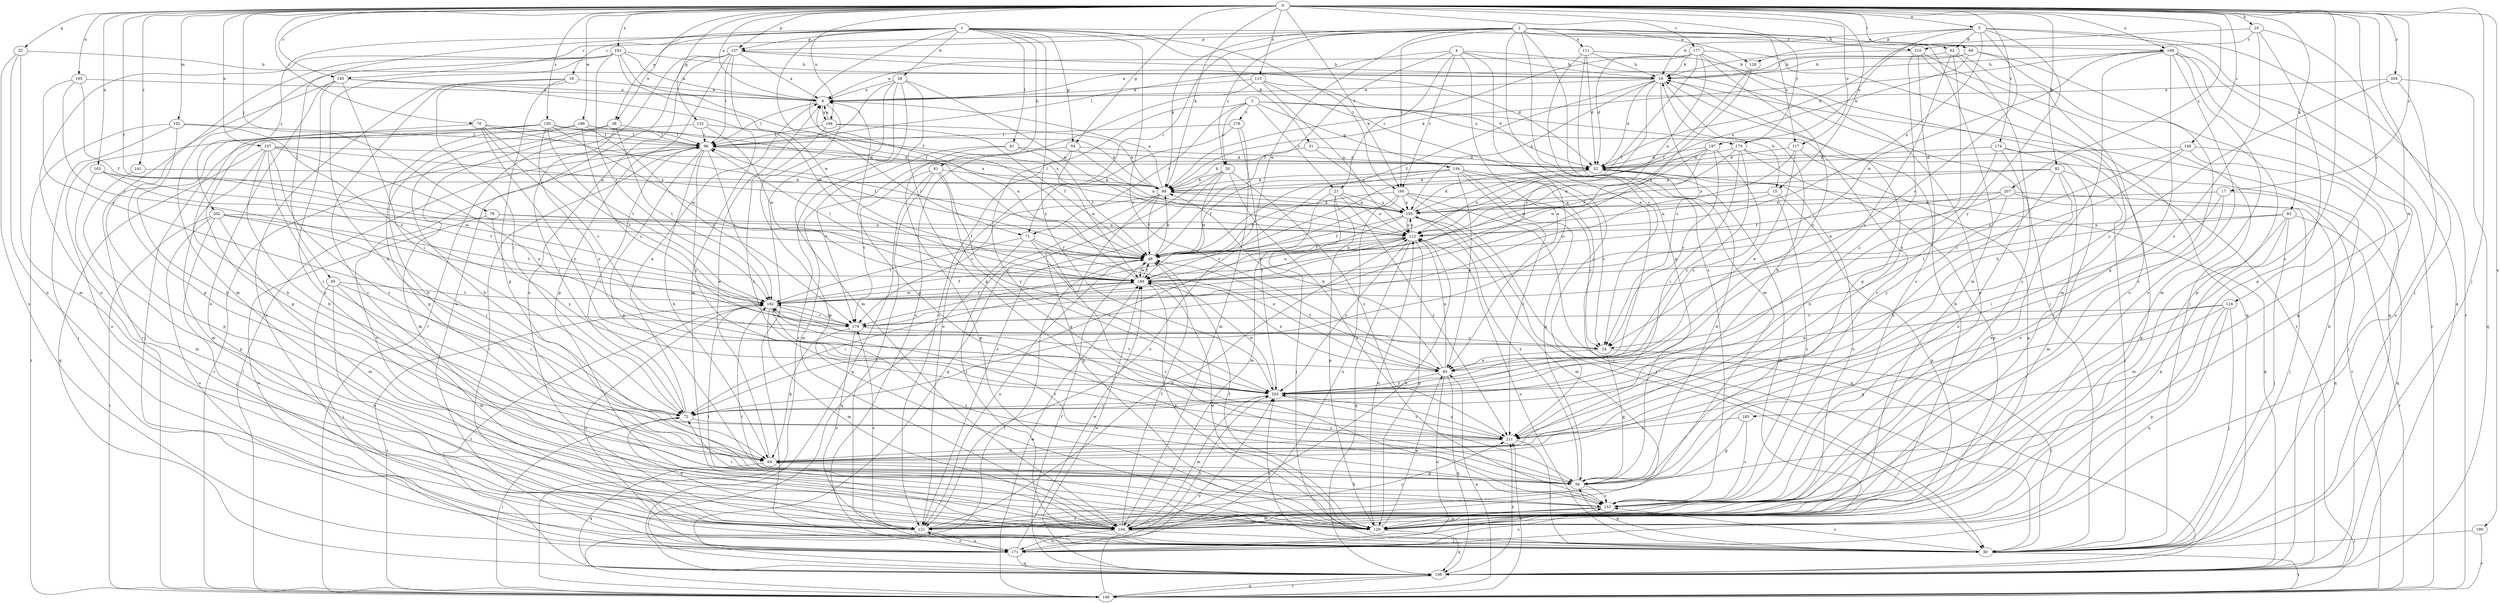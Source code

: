strict digraph  {
0;
1;
2;
3;
4;
5;
8;
10;
15;
16;
17;
18;
20;
21;
24;
28;
31;
32;
38;
40;
48;
52;
54;
56;
61;
62;
64;
69;
70;
71;
72;
76;
80;
82;
83;
88;
91;
95;
96;
102;
104;
107;
111;
112;
113;
114;
117;
121;
127;
128;
129;
132;
134;
136;
141;
145;
146;
148;
150;
153;
160;
162;
163;
165;
168;
170;
171;
174;
177;
178;
179;
185;
186;
188;
190;
192;
194;
195;
197;
202;
203;
204;
207;
210;
211;
0 -> 5  [label=a];
0 -> 8  [label=a];
0 -> 10  [label=b];
0 -> 15  [label=b];
0 -> 17  [label=c];
0 -> 38  [label=e];
0 -> 48  [label=f];
0 -> 52  [label=g];
0 -> 54  [label=g];
0 -> 69  [label=i];
0 -> 70  [label=i];
0 -> 76  [label=j];
0 -> 80  [label=j];
0 -> 82  [label=k];
0 -> 83  [label=k];
0 -> 88  [label=k];
0 -> 102  [label=m];
0 -> 107  [label=n];
0 -> 113  [label=o];
0 -> 114  [label=o];
0 -> 117  [label=o];
0 -> 127  [label=p];
0 -> 132  [label=q];
0 -> 141  [label=r];
0 -> 145  [label=r];
0 -> 148  [label=s];
0 -> 150  [label=s];
0 -> 153  [label=s];
0 -> 160  [label=t];
0 -> 163  [label=u];
0 -> 165  [label=u];
0 -> 168  [label=u];
0 -> 174  [label=v];
0 -> 177  [label=v];
0 -> 185  [label=w];
0 -> 186  [label=w];
0 -> 190  [label=x];
0 -> 192  [label=x];
0 -> 194  [label=x];
0 -> 197  [label=y];
0 -> 204  [label=z];
0 -> 207  [label=z];
1 -> 18  [label=c];
1 -> 28  [label=d];
1 -> 31  [label=d];
1 -> 38  [label=e];
1 -> 40  [label=e];
1 -> 48  [label=f];
1 -> 54  [label=g];
1 -> 61  [label=h];
1 -> 71  [label=i];
1 -> 91  [label=l];
1 -> 95  [label=l];
1 -> 127  [label=p];
1 -> 160  [label=t];
1 -> 202  [label=y];
1 -> 203  [label=y];
1 -> 210  [label=z];
2 -> 20  [label=c];
2 -> 40  [label=e];
2 -> 56  [label=g];
2 -> 62  [label=h];
2 -> 71  [label=i];
2 -> 88  [label=k];
2 -> 104  [label=m];
2 -> 111  [label=n];
2 -> 117  [label=o];
2 -> 127  [label=p];
2 -> 128  [label=p];
2 -> 145  [label=r];
2 -> 153  [label=s];
2 -> 160  [label=t];
2 -> 168  [label=u];
2 -> 188  [label=w];
3 -> 15  [label=b];
3 -> 20  [label=c];
3 -> 21  [label=c];
3 -> 71  [label=i];
3 -> 121  [label=o];
3 -> 134  [label=q];
3 -> 170  [label=u];
3 -> 178  [label=v];
4 -> 16  [label=b];
4 -> 21  [label=c];
4 -> 40  [label=e];
4 -> 48  [label=f];
4 -> 72  [label=i];
4 -> 80  [label=j];
4 -> 96  [label=l];
4 -> 160  [label=t];
5 -> 16  [label=b];
5 -> 24  [label=c];
5 -> 62  [label=h];
5 -> 112  [label=n];
5 -> 128  [label=p];
5 -> 136  [label=q];
5 -> 146  [label=r];
5 -> 170  [label=u];
5 -> 203  [label=y];
8 -> 96  [label=l];
8 -> 129  [label=p];
8 -> 194  [label=x];
10 -> 32  [label=d];
10 -> 80  [label=j];
10 -> 129  [label=p];
10 -> 210  [label=z];
10 -> 211  [label=z];
15 -> 112  [label=n];
15 -> 129  [label=p];
15 -> 153  [label=s];
15 -> 195  [label=x];
16 -> 8  [label=a];
16 -> 24  [label=c];
16 -> 32  [label=d];
16 -> 48  [label=f];
16 -> 56  [label=g];
16 -> 153  [label=s];
16 -> 179  [label=v];
16 -> 195  [label=x];
17 -> 72  [label=i];
17 -> 136  [label=q];
17 -> 195  [label=x];
17 -> 211  [label=z];
18 -> 8  [label=a];
18 -> 56  [label=g];
18 -> 72  [label=i];
18 -> 153  [label=s];
18 -> 171  [label=u];
20 -> 88  [label=k];
20 -> 121  [label=o];
20 -> 136  [label=q];
20 -> 153  [label=s];
20 -> 188  [label=w];
20 -> 211  [label=z];
21 -> 80  [label=j];
21 -> 104  [label=m];
21 -> 112  [label=n];
21 -> 129  [label=p];
21 -> 195  [label=x];
21 -> 211  [label=z];
24 -> 40  [label=e];
24 -> 56  [label=g];
24 -> 80  [label=j];
28 -> 8  [label=a];
28 -> 56  [label=g];
28 -> 80  [label=j];
28 -> 96  [label=l];
28 -> 104  [label=m];
28 -> 112  [label=n];
28 -> 146  [label=r];
31 -> 32  [label=d];
31 -> 88  [label=k];
31 -> 195  [label=x];
32 -> 88  [label=k];
32 -> 112  [label=n];
32 -> 121  [label=o];
32 -> 136  [label=q];
38 -> 64  [label=h];
38 -> 72  [label=i];
38 -> 96  [label=l];
38 -> 104  [label=m];
38 -> 162  [label=t];
40 -> 48  [label=f];
40 -> 88  [label=k];
40 -> 112  [label=n];
40 -> 136  [label=q];
40 -> 171  [label=u];
40 -> 203  [label=y];
48 -> 88  [label=k];
48 -> 112  [label=n];
48 -> 121  [label=o];
48 -> 188  [label=w];
52 -> 16  [label=b];
52 -> 104  [label=m];
52 -> 121  [label=o];
52 -> 171  [label=u];
54 -> 32  [label=d];
54 -> 112  [label=n];
54 -> 179  [label=v];
54 -> 188  [label=w];
54 -> 203  [label=y];
56 -> 8  [label=a];
56 -> 32  [label=d];
56 -> 153  [label=s];
56 -> 162  [label=t];
56 -> 195  [label=x];
61 -> 56  [label=g];
61 -> 80  [label=j];
61 -> 88  [label=k];
61 -> 136  [label=q];
61 -> 179  [label=v];
61 -> 203  [label=y];
62 -> 16  [label=b];
62 -> 121  [label=o];
62 -> 153  [label=s];
62 -> 203  [label=y];
62 -> 211  [label=z];
64 -> 8  [label=a];
64 -> 16  [label=b];
64 -> 56  [label=g];
64 -> 136  [label=q];
69 -> 8  [label=a];
69 -> 16  [label=b];
69 -> 129  [label=p];
69 -> 153  [label=s];
69 -> 195  [label=x];
70 -> 24  [label=c];
70 -> 48  [label=f];
70 -> 96  [label=l];
70 -> 129  [label=p];
70 -> 179  [label=v];
70 -> 203  [label=y];
71 -> 40  [label=e];
71 -> 48  [label=f];
71 -> 136  [label=q];
71 -> 153  [label=s];
71 -> 162  [label=t];
72 -> 8  [label=a];
72 -> 96  [label=l];
72 -> 121  [label=o];
72 -> 211  [label=z];
76 -> 48  [label=f];
76 -> 112  [label=n];
76 -> 171  [label=u];
76 -> 203  [label=y];
80 -> 56  [label=g];
80 -> 96  [label=l];
80 -> 112  [label=n];
80 -> 146  [label=r];
80 -> 153  [label=s];
80 -> 203  [label=y];
82 -> 64  [label=h];
82 -> 80  [label=j];
82 -> 88  [label=k];
82 -> 104  [label=m];
82 -> 153  [label=s];
82 -> 195  [label=x];
83 -> 80  [label=j];
83 -> 104  [label=m];
83 -> 112  [label=n];
83 -> 129  [label=p];
83 -> 146  [label=r];
83 -> 162  [label=t];
88 -> 8  [label=a];
88 -> 48  [label=f];
88 -> 80  [label=j];
88 -> 96  [label=l];
88 -> 129  [label=p];
88 -> 179  [label=v];
88 -> 195  [label=x];
91 -> 32  [label=d];
91 -> 48  [label=f];
91 -> 104  [label=m];
91 -> 129  [label=p];
95 -> 72  [label=i];
95 -> 80  [label=j];
95 -> 104  [label=m];
95 -> 121  [label=o];
95 -> 162  [label=t];
96 -> 32  [label=d];
96 -> 56  [label=g];
96 -> 64  [label=h];
96 -> 121  [label=o];
96 -> 146  [label=r];
96 -> 162  [label=t];
96 -> 203  [label=y];
102 -> 64  [label=h];
102 -> 80  [label=j];
102 -> 96  [label=l];
102 -> 146  [label=r];
102 -> 179  [label=v];
104 -> 48  [label=f];
104 -> 80  [label=j];
104 -> 112  [label=n];
104 -> 162  [label=t];
104 -> 171  [label=u];
107 -> 32  [label=d];
107 -> 40  [label=e];
107 -> 64  [label=h];
107 -> 72  [label=i];
107 -> 104  [label=m];
107 -> 136  [label=q];
107 -> 195  [label=x];
107 -> 211  [label=z];
111 -> 16  [label=b];
111 -> 24  [label=c];
111 -> 32  [label=d];
111 -> 104  [label=m];
111 -> 146  [label=r];
112 -> 48  [label=f];
112 -> 96  [label=l];
112 -> 129  [label=p];
112 -> 136  [label=q];
112 -> 162  [label=t];
112 -> 195  [label=x];
112 -> 203  [label=y];
113 -> 8  [label=a];
113 -> 32  [label=d];
113 -> 112  [label=n];
113 -> 171  [label=u];
113 -> 211  [label=z];
114 -> 40  [label=e];
114 -> 56  [label=g];
114 -> 80  [label=j];
114 -> 129  [label=p];
114 -> 171  [label=u];
114 -> 179  [label=v];
117 -> 32  [label=d];
117 -> 40  [label=e];
117 -> 129  [label=p];
117 -> 179  [label=v];
121 -> 112  [label=n];
121 -> 171  [label=u];
121 -> 179  [label=v];
121 -> 211  [label=z];
127 -> 8  [label=a];
127 -> 16  [label=b];
127 -> 32  [label=d];
127 -> 96  [label=l];
127 -> 104  [label=m];
127 -> 121  [label=o];
127 -> 129  [label=p];
127 -> 146  [label=r];
127 -> 171  [label=u];
128 -> 48  [label=f];
128 -> 162  [label=t];
129 -> 16  [label=b];
129 -> 40  [label=e];
129 -> 48  [label=f];
129 -> 112  [label=n];
129 -> 136  [label=q];
129 -> 162  [label=t];
129 -> 188  [label=w];
132 -> 80  [label=j];
132 -> 96  [label=l];
132 -> 188  [label=w];
132 -> 195  [label=x];
134 -> 24  [label=c];
134 -> 40  [label=e];
134 -> 48  [label=f];
134 -> 56  [label=g];
134 -> 80  [label=j];
134 -> 88  [label=k];
134 -> 121  [label=o];
134 -> 211  [label=z];
136 -> 16  [label=b];
136 -> 48  [label=f];
136 -> 146  [label=r];
136 -> 162  [label=t];
136 -> 188  [label=w];
136 -> 211  [label=z];
141 -> 88  [label=k];
141 -> 129  [label=p];
145 -> 8  [label=a];
145 -> 72  [label=i];
145 -> 121  [label=o];
145 -> 146  [label=r];
145 -> 153  [label=s];
145 -> 188  [label=w];
146 -> 40  [label=e];
146 -> 48  [label=f];
146 -> 72  [label=i];
146 -> 96  [label=l];
146 -> 136  [label=q];
146 -> 188  [label=w];
146 -> 203  [label=y];
146 -> 211  [label=z];
148 -> 24  [label=c];
148 -> 32  [label=d];
148 -> 56  [label=g];
148 -> 80  [label=j];
148 -> 162  [label=t];
150 -> 56  [label=g];
150 -> 64  [label=h];
150 -> 88  [label=k];
150 -> 96  [label=l];
150 -> 121  [label=o];
150 -> 162  [label=t];
150 -> 188  [label=w];
150 -> 203  [label=y];
153 -> 64  [label=h];
153 -> 72  [label=i];
153 -> 104  [label=m];
153 -> 121  [label=o];
153 -> 129  [label=p];
160 -> 24  [label=c];
160 -> 48  [label=f];
160 -> 80  [label=j];
160 -> 136  [label=q];
160 -> 171  [label=u];
160 -> 179  [label=v];
160 -> 195  [label=x];
162 -> 48  [label=f];
162 -> 104  [label=m];
162 -> 146  [label=r];
162 -> 153  [label=s];
162 -> 171  [label=u];
162 -> 179  [label=v];
162 -> 188  [label=w];
163 -> 88  [label=k];
163 -> 104  [label=m];
163 -> 162  [label=t];
163 -> 188  [label=w];
165 -> 8  [label=a];
165 -> 48  [label=f];
165 -> 162  [label=t];
165 -> 179  [label=v];
168 -> 16  [label=b];
168 -> 56  [label=g];
168 -> 64  [label=h];
168 -> 88  [label=k];
168 -> 104  [label=m];
168 -> 121  [label=o];
168 -> 136  [label=q];
168 -> 146  [label=r];
168 -> 188  [label=w];
170 -> 32  [label=d];
170 -> 72  [label=i];
170 -> 129  [label=p];
170 -> 146  [label=r];
170 -> 188  [label=w];
170 -> 203  [label=y];
171 -> 32  [label=d];
171 -> 121  [label=o];
171 -> 136  [label=q];
171 -> 153  [label=s];
171 -> 188  [label=w];
171 -> 203  [label=y];
174 -> 32  [label=d];
174 -> 64  [label=h];
174 -> 121  [label=o];
174 -> 129  [label=p];
174 -> 153  [label=s];
177 -> 8  [label=a];
177 -> 16  [label=b];
177 -> 32  [label=d];
177 -> 48  [label=f];
177 -> 88  [label=k];
177 -> 104  [label=m];
177 -> 112  [label=n];
177 -> 121  [label=o];
177 -> 203  [label=y];
178 -> 96  [label=l];
178 -> 104  [label=m];
178 -> 121  [label=o];
178 -> 203  [label=y];
179 -> 24  [label=c];
179 -> 64  [label=h];
179 -> 121  [label=o];
179 -> 162  [label=t];
185 -> 56  [label=g];
185 -> 153  [label=s];
185 -> 211  [label=z];
186 -> 24  [label=c];
186 -> 56  [label=g];
186 -> 64  [label=h];
186 -> 96  [label=l];
186 -> 179  [label=v];
186 -> 195  [label=x];
188 -> 8  [label=a];
188 -> 40  [label=e];
188 -> 48  [label=f];
188 -> 72  [label=i];
188 -> 96  [label=l];
188 -> 112  [label=n];
188 -> 129  [label=p];
188 -> 162  [label=t];
190 -> 80  [label=j];
190 -> 146  [label=r];
192 -> 8  [label=a];
192 -> 16  [label=b];
192 -> 48  [label=f];
192 -> 64  [label=h];
192 -> 104  [label=m];
192 -> 121  [label=o];
192 -> 129  [label=p];
192 -> 162  [label=t];
192 -> 188  [label=w];
194 -> 8  [label=a];
194 -> 48  [label=f];
194 -> 88  [label=k];
194 -> 96  [label=l];
194 -> 211  [label=z];
195 -> 32  [label=d];
195 -> 48  [label=f];
195 -> 72  [label=i];
195 -> 80  [label=j];
195 -> 88  [label=k];
195 -> 104  [label=m];
195 -> 112  [label=n];
197 -> 24  [label=c];
197 -> 32  [label=d];
197 -> 48  [label=f];
197 -> 112  [label=n];
197 -> 188  [label=w];
197 -> 203  [label=y];
202 -> 72  [label=i];
202 -> 80  [label=j];
202 -> 104  [label=m];
202 -> 112  [label=n];
202 -> 146  [label=r];
202 -> 162  [label=t];
202 -> 171  [label=u];
203 -> 72  [label=i];
203 -> 104  [label=m];
203 -> 162  [label=t];
203 -> 188  [label=w];
203 -> 211  [label=z];
204 -> 8  [label=a];
204 -> 136  [label=q];
204 -> 171  [label=u];
204 -> 203  [label=y];
207 -> 48  [label=f];
207 -> 80  [label=j];
207 -> 136  [label=q];
207 -> 188  [label=w];
207 -> 195  [label=x];
207 -> 203  [label=y];
210 -> 16  [label=b];
210 -> 80  [label=j];
210 -> 136  [label=q];
210 -> 153  [label=s];
210 -> 211  [label=z];
211 -> 64  [label=h];
211 -> 80  [label=j];
211 -> 203  [label=y];
}
